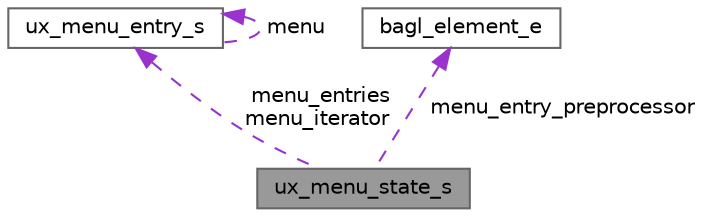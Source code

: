 digraph "ux_menu_state_s"
{
 // LATEX_PDF_SIZE
  bgcolor="transparent";
  edge [fontname=Helvetica,fontsize=10,labelfontname=Helvetica,labelfontsize=10];
  node [fontname=Helvetica,fontsize=10,shape=box,height=0.2,width=0.4];
  Node1 [label="ux_menu_state_s",height=0.2,width=0.4,color="gray40", fillcolor="grey60", style="filled", fontcolor="black",tooltip=" "];
  Node2 -> Node1 [dir="back",color="darkorchid3",style="dashed",label=" menu_entries\nmenu_iterator" ];
  Node2 [label="ux_menu_entry_s",height=0.2,width=0.4,color="gray40", fillcolor="white", style="filled",URL="$structux__menu__entry__s.html",tooltip=" "];
  Node2 -> Node2 [dir="back",color="darkorchid3",style="dashed",label=" menu" ];
  Node3 -> Node1 [dir="back",color="darkorchid3",style="dashed",label=" menu_entry_preprocessor" ];
  Node3 [label="bagl_element_e",height=0.2,width=0.4,color="gray40", fillcolor="white", style="filled",URL="$structbagl__element__e.html",tooltip=" "];
}
